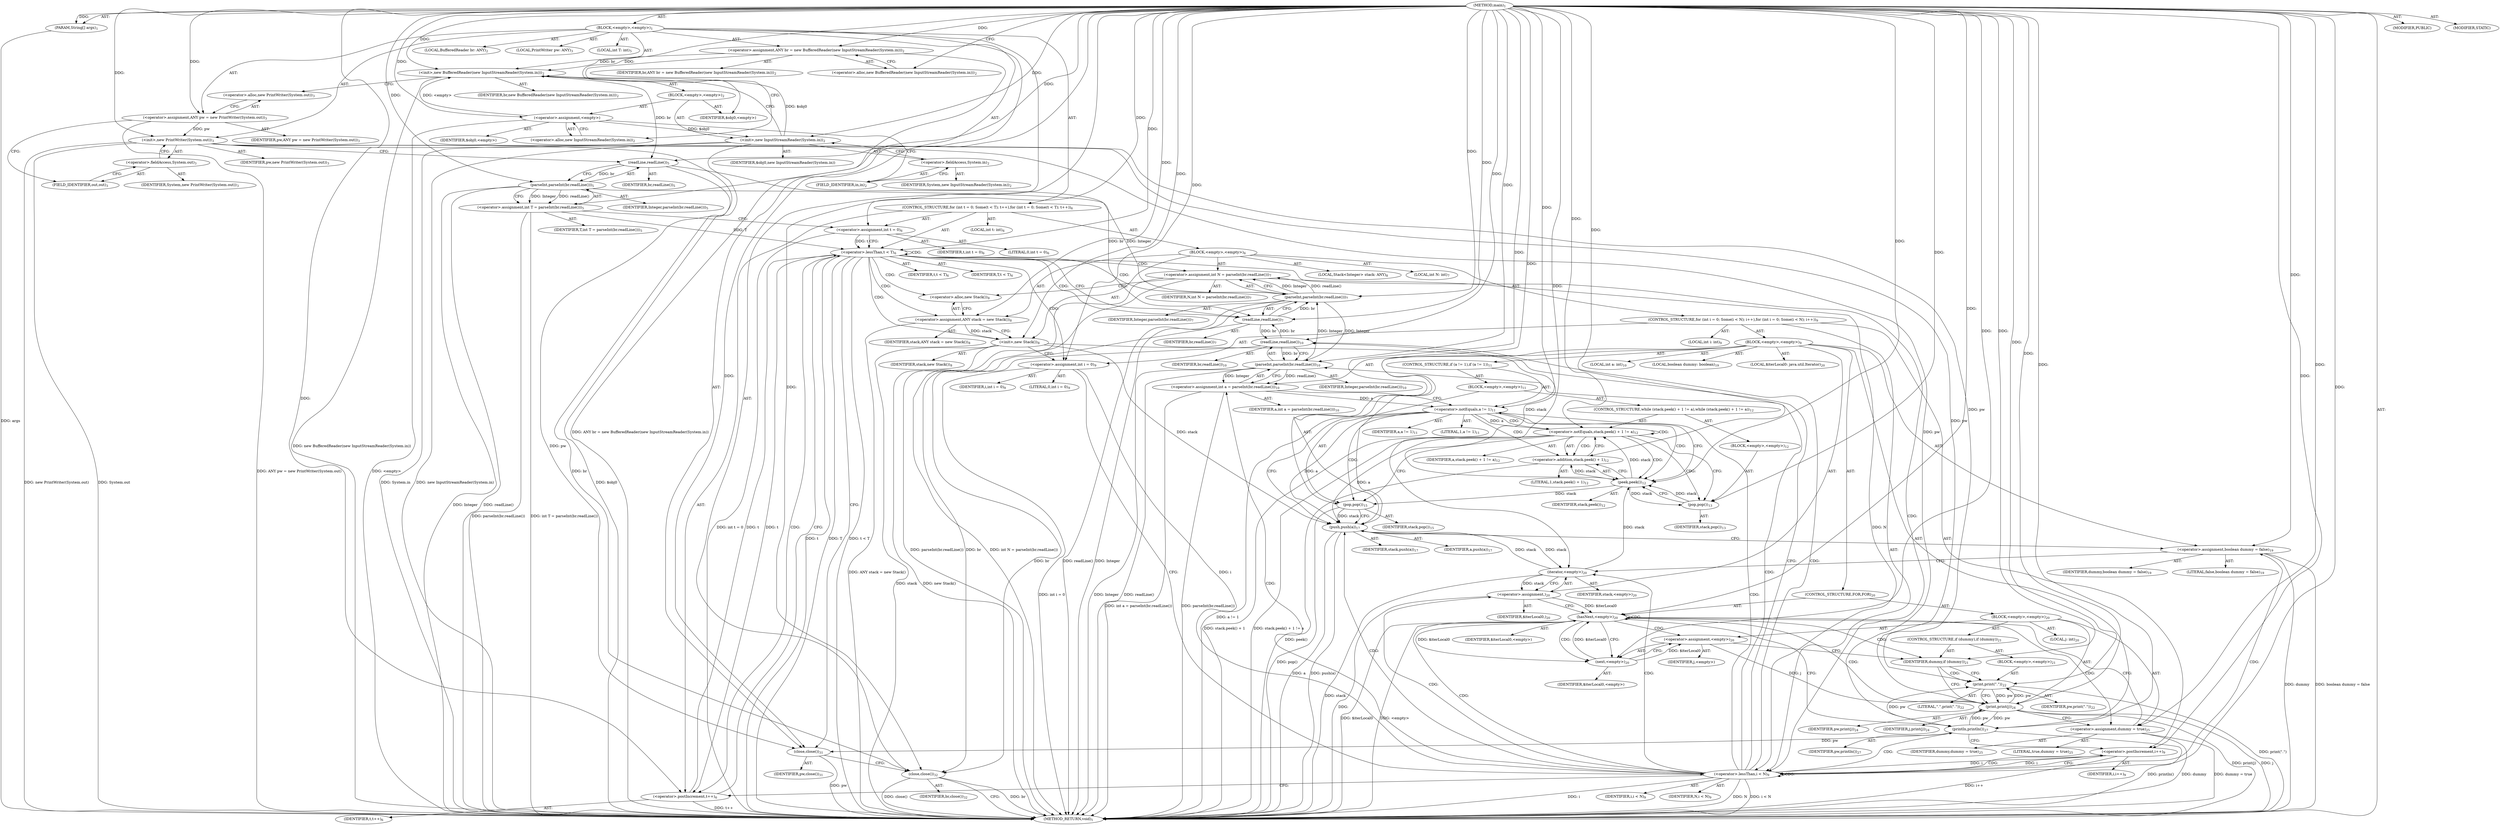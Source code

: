 digraph "main" {  
"23" [label = <(METHOD,main)<SUB>1</SUB>> ]
"24" [label = <(PARAM,String[] args)<SUB>1</SUB>> ]
"25" [label = <(BLOCK,&lt;empty&gt;,&lt;empty&gt;)<SUB>1</SUB>> ]
"4" [label = <(LOCAL,BufferedReader br: ANY)<SUB>2</SUB>> ]
"26" [label = <(&lt;operator&gt;.assignment,ANY br = new BufferedReader(new InputStreamReader(System.in)))<SUB>2</SUB>> ]
"27" [label = <(IDENTIFIER,br,ANY br = new BufferedReader(new InputStreamReader(System.in)))<SUB>2</SUB>> ]
"28" [label = <(&lt;operator&gt;.alloc,new BufferedReader(new InputStreamReader(System.in)))<SUB>2</SUB>> ]
"29" [label = <(&lt;init&gt;,new BufferedReader(new InputStreamReader(System.in)))<SUB>2</SUB>> ]
"3" [label = <(IDENTIFIER,br,new BufferedReader(new InputStreamReader(System.in)))<SUB>2</SUB>> ]
"30" [label = <(BLOCK,&lt;empty&gt;,&lt;empty&gt;)<SUB>2</SUB>> ]
"31" [label = <(&lt;operator&gt;.assignment,&lt;empty&gt;)> ]
"32" [label = <(IDENTIFIER,$obj0,&lt;empty&gt;)> ]
"33" [label = <(&lt;operator&gt;.alloc,new InputStreamReader(System.in))<SUB>2</SUB>> ]
"34" [label = <(&lt;init&gt;,new InputStreamReader(System.in))<SUB>2</SUB>> ]
"35" [label = <(IDENTIFIER,$obj0,new InputStreamReader(System.in))> ]
"36" [label = <(&lt;operator&gt;.fieldAccess,System.in)<SUB>2</SUB>> ]
"37" [label = <(IDENTIFIER,System,new InputStreamReader(System.in))<SUB>2</SUB>> ]
"38" [label = <(FIELD_IDENTIFIER,in,in)<SUB>2</SUB>> ]
"39" [label = <(IDENTIFIER,$obj0,&lt;empty&gt;)> ]
"6" [label = <(LOCAL,PrintWriter pw: ANY)<SUB>3</SUB>> ]
"40" [label = <(&lt;operator&gt;.assignment,ANY pw = new PrintWriter(System.out))<SUB>3</SUB>> ]
"41" [label = <(IDENTIFIER,pw,ANY pw = new PrintWriter(System.out))<SUB>3</SUB>> ]
"42" [label = <(&lt;operator&gt;.alloc,new PrintWriter(System.out))<SUB>3</SUB>> ]
"43" [label = <(&lt;init&gt;,new PrintWriter(System.out))<SUB>3</SUB>> ]
"5" [label = <(IDENTIFIER,pw,new PrintWriter(System.out))<SUB>3</SUB>> ]
"44" [label = <(&lt;operator&gt;.fieldAccess,System.out)<SUB>3</SUB>> ]
"45" [label = <(IDENTIFIER,System,new PrintWriter(System.out))<SUB>3</SUB>> ]
"46" [label = <(FIELD_IDENTIFIER,out,out)<SUB>3</SUB>> ]
"47" [label = <(LOCAL,int T: int)<SUB>5</SUB>> ]
"48" [label = <(&lt;operator&gt;.assignment,int T = parseInt(br.readLine()))<SUB>5</SUB>> ]
"49" [label = <(IDENTIFIER,T,int T = parseInt(br.readLine()))<SUB>5</SUB>> ]
"50" [label = <(parseInt,parseInt(br.readLine()))<SUB>5</SUB>> ]
"51" [label = <(IDENTIFIER,Integer,parseInt(br.readLine()))<SUB>5</SUB>> ]
"52" [label = <(readLine,readLine())<SUB>5</SUB>> ]
"53" [label = <(IDENTIFIER,br,readLine())<SUB>5</SUB>> ]
"54" [label = <(CONTROL_STRUCTURE,for (int t = 0; Some(t &lt; T); t++),for (int t = 0; Some(t &lt; T); t++))<SUB>6</SUB>> ]
"55" [label = <(LOCAL,int t: int)<SUB>6</SUB>> ]
"56" [label = <(&lt;operator&gt;.assignment,int t = 0)<SUB>6</SUB>> ]
"57" [label = <(IDENTIFIER,t,int t = 0)<SUB>6</SUB>> ]
"58" [label = <(LITERAL,0,int t = 0)<SUB>6</SUB>> ]
"59" [label = <(&lt;operator&gt;.lessThan,t &lt; T)<SUB>6</SUB>> ]
"60" [label = <(IDENTIFIER,t,t &lt; T)<SUB>6</SUB>> ]
"61" [label = <(IDENTIFIER,T,t &lt; T)<SUB>6</SUB>> ]
"62" [label = <(&lt;operator&gt;.postIncrement,t++)<SUB>6</SUB>> ]
"63" [label = <(IDENTIFIER,t,t++)<SUB>6</SUB>> ]
"64" [label = <(BLOCK,&lt;empty&gt;,&lt;empty&gt;)<SUB>6</SUB>> ]
"65" [label = <(LOCAL,int N: int)<SUB>7</SUB>> ]
"66" [label = <(&lt;operator&gt;.assignment,int N = parseInt(br.readLine()))<SUB>7</SUB>> ]
"67" [label = <(IDENTIFIER,N,int N = parseInt(br.readLine()))<SUB>7</SUB>> ]
"68" [label = <(parseInt,parseInt(br.readLine()))<SUB>7</SUB>> ]
"69" [label = <(IDENTIFIER,Integer,parseInt(br.readLine()))<SUB>7</SUB>> ]
"70" [label = <(readLine,readLine())<SUB>7</SUB>> ]
"71" [label = <(IDENTIFIER,br,readLine())<SUB>7</SUB>> ]
"8" [label = <(LOCAL,Stack&lt;Integer&gt; stack: ANY)<SUB>8</SUB>> ]
"72" [label = <(&lt;operator&gt;.assignment,ANY stack = new Stack())<SUB>8</SUB>> ]
"73" [label = <(IDENTIFIER,stack,ANY stack = new Stack())<SUB>8</SUB>> ]
"74" [label = <(&lt;operator&gt;.alloc,new Stack())<SUB>8</SUB>> ]
"75" [label = <(&lt;init&gt;,new Stack())<SUB>8</SUB>> ]
"7" [label = <(IDENTIFIER,stack,new Stack())<SUB>8</SUB>> ]
"76" [label = <(CONTROL_STRUCTURE,for (int i = 0; Some(i &lt; N); i++),for (int i = 0; Some(i &lt; N); i++))<SUB>9</SUB>> ]
"77" [label = <(LOCAL,int i: int)<SUB>9</SUB>> ]
"78" [label = <(&lt;operator&gt;.assignment,int i = 0)<SUB>9</SUB>> ]
"79" [label = <(IDENTIFIER,i,int i = 0)<SUB>9</SUB>> ]
"80" [label = <(LITERAL,0,int i = 0)<SUB>9</SUB>> ]
"81" [label = <(&lt;operator&gt;.lessThan,i &lt; N)<SUB>9</SUB>> ]
"82" [label = <(IDENTIFIER,i,i &lt; N)<SUB>9</SUB>> ]
"83" [label = <(IDENTIFIER,N,i &lt; N)<SUB>9</SUB>> ]
"84" [label = <(&lt;operator&gt;.postIncrement,i++)<SUB>9</SUB>> ]
"85" [label = <(IDENTIFIER,i,i++)<SUB>9</SUB>> ]
"86" [label = <(BLOCK,&lt;empty&gt;,&lt;empty&gt;)<SUB>9</SUB>> ]
"87" [label = <(LOCAL,int a: int)<SUB>10</SUB>> ]
"88" [label = <(&lt;operator&gt;.assignment,int a = parseInt(br.readLine()))<SUB>10</SUB>> ]
"89" [label = <(IDENTIFIER,a,int a = parseInt(br.readLine()))<SUB>10</SUB>> ]
"90" [label = <(parseInt,parseInt(br.readLine()))<SUB>10</SUB>> ]
"91" [label = <(IDENTIFIER,Integer,parseInt(br.readLine()))<SUB>10</SUB>> ]
"92" [label = <(readLine,readLine())<SUB>10</SUB>> ]
"93" [label = <(IDENTIFIER,br,readLine())<SUB>10</SUB>> ]
"94" [label = <(CONTROL_STRUCTURE,if (a != 1),if (a != 1))<SUB>11</SUB>> ]
"95" [label = <(&lt;operator&gt;.notEquals,a != 1)<SUB>11</SUB>> ]
"96" [label = <(IDENTIFIER,a,a != 1)<SUB>11</SUB>> ]
"97" [label = <(LITERAL,1,a != 1)<SUB>11</SUB>> ]
"98" [label = <(BLOCK,&lt;empty&gt;,&lt;empty&gt;)<SUB>11</SUB>> ]
"99" [label = <(CONTROL_STRUCTURE,while (stack.peek() + 1 != a),while (stack.peek() + 1 != a))<SUB>12</SUB>> ]
"100" [label = <(&lt;operator&gt;.notEquals,stack.peek() + 1 != a)<SUB>12</SUB>> ]
"101" [label = <(&lt;operator&gt;.addition,stack.peek() + 1)<SUB>12</SUB>> ]
"102" [label = <(peek,peek())<SUB>12</SUB>> ]
"103" [label = <(IDENTIFIER,stack,peek())<SUB>12</SUB>> ]
"104" [label = <(LITERAL,1,stack.peek() + 1)<SUB>12</SUB>> ]
"105" [label = <(IDENTIFIER,a,stack.peek() + 1 != a)<SUB>12</SUB>> ]
"106" [label = <(BLOCK,&lt;empty&gt;,&lt;empty&gt;)<SUB>12</SUB>> ]
"107" [label = <(pop,pop())<SUB>13</SUB>> ]
"108" [label = <(IDENTIFIER,stack,pop())<SUB>13</SUB>> ]
"109" [label = <(pop,pop())<SUB>15</SUB>> ]
"110" [label = <(IDENTIFIER,stack,pop())<SUB>15</SUB>> ]
"111" [label = <(push,push(a))<SUB>17</SUB>> ]
"112" [label = <(IDENTIFIER,stack,push(a))<SUB>17</SUB>> ]
"113" [label = <(IDENTIFIER,a,push(a))<SUB>17</SUB>> ]
"114" [label = <(LOCAL,boolean dummy: boolean)<SUB>19</SUB>> ]
"115" [label = <(&lt;operator&gt;.assignment,boolean dummy = false)<SUB>19</SUB>> ]
"116" [label = <(IDENTIFIER,dummy,boolean dummy = false)<SUB>19</SUB>> ]
"117" [label = <(LITERAL,false,boolean dummy = false)<SUB>19</SUB>> ]
"118" [label = <(LOCAL,$iterLocal0: java.util.Iterator)<SUB>20</SUB>> ]
"119" [label = <(&lt;operator&gt;.assignment,)<SUB>20</SUB>> ]
"120" [label = <(IDENTIFIER,$iterLocal0,)<SUB>20</SUB>> ]
"121" [label = <(iterator,&lt;empty&gt;)<SUB>20</SUB>> ]
"122" [label = <(IDENTIFIER,stack,&lt;empty&gt;)<SUB>20</SUB>> ]
"123" [label = <(CONTROL_STRUCTURE,FOR,FOR)<SUB>20</SUB>> ]
"124" [label = <(hasNext,&lt;empty&gt;)<SUB>20</SUB>> ]
"125" [label = <(IDENTIFIER,$iterLocal0,&lt;empty&gt;)> ]
"126" [label = <(BLOCK,&lt;empty&gt;,&lt;empty&gt;)<SUB>20</SUB>> ]
"127" [label = <(LOCAL,j: int)<SUB>20</SUB>> ]
"128" [label = <(&lt;operator&gt;.assignment,&lt;empty&gt;)<SUB>20</SUB>> ]
"129" [label = <(IDENTIFIER,j,&lt;empty&gt;)> ]
"130" [label = <(next,&lt;empty&gt;)<SUB>20</SUB>> ]
"131" [label = <(IDENTIFIER,$iterLocal0,&lt;empty&gt;)> ]
"132" [label = <(CONTROL_STRUCTURE,if (dummy),if (dummy))<SUB>21</SUB>> ]
"133" [label = <(IDENTIFIER,dummy,if (dummy))<SUB>21</SUB>> ]
"134" [label = <(BLOCK,&lt;empty&gt;,&lt;empty&gt;)<SUB>21</SUB>> ]
"135" [label = <(print,print(&quot;.&quot;))<SUB>22</SUB>> ]
"136" [label = <(IDENTIFIER,pw,print(&quot;.&quot;))<SUB>22</SUB>> ]
"137" [label = <(LITERAL,&quot;.&quot;,print(&quot;.&quot;))<SUB>22</SUB>> ]
"138" [label = <(print,print(j))<SUB>24</SUB>> ]
"139" [label = <(IDENTIFIER,pw,print(j))<SUB>24</SUB>> ]
"140" [label = <(IDENTIFIER,j,print(j))<SUB>24</SUB>> ]
"141" [label = <(&lt;operator&gt;.assignment,dummy = true)<SUB>25</SUB>> ]
"142" [label = <(IDENTIFIER,dummy,dummy = true)<SUB>25</SUB>> ]
"143" [label = <(LITERAL,true,dummy = true)<SUB>25</SUB>> ]
"144" [label = <(println,println())<SUB>27</SUB>> ]
"145" [label = <(IDENTIFIER,pw,println())<SUB>27</SUB>> ]
"146" [label = <(close,close())<SUB>31</SUB>> ]
"147" [label = <(IDENTIFIER,pw,close())<SUB>31</SUB>> ]
"148" [label = <(close,close())<SUB>32</SUB>> ]
"149" [label = <(IDENTIFIER,br,close())<SUB>32</SUB>> ]
"150" [label = <(MODIFIER,PUBLIC)> ]
"151" [label = <(MODIFIER,STATIC)> ]
"152" [label = <(METHOD_RETURN,void)<SUB>1</SUB>> ]
  "23" -> "24"  [ label = "AST: "] 
  "23" -> "25"  [ label = "AST: "] 
  "23" -> "150"  [ label = "AST: "] 
  "23" -> "151"  [ label = "AST: "] 
  "23" -> "152"  [ label = "AST: "] 
  "25" -> "4"  [ label = "AST: "] 
  "25" -> "26"  [ label = "AST: "] 
  "25" -> "29"  [ label = "AST: "] 
  "25" -> "6"  [ label = "AST: "] 
  "25" -> "40"  [ label = "AST: "] 
  "25" -> "43"  [ label = "AST: "] 
  "25" -> "47"  [ label = "AST: "] 
  "25" -> "48"  [ label = "AST: "] 
  "25" -> "54"  [ label = "AST: "] 
  "25" -> "146"  [ label = "AST: "] 
  "25" -> "148"  [ label = "AST: "] 
  "26" -> "27"  [ label = "AST: "] 
  "26" -> "28"  [ label = "AST: "] 
  "29" -> "3"  [ label = "AST: "] 
  "29" -> "30"  [ label = "AST: "] 
  "30" -> "31"  [ label = "AST: "] 
  "30" -> "34"  [ label = "AST: "] 
  "30" -> "39"  [ label = "AST: "] 
  "31" -> "32"  [ label = "AST: "] 
  "31" -> "33"  [ label = "AST: "] 
  "34" -> "35"  [ label = "AST: "] 
  "34" -> "36"  [ label = "AST: "] 
  "36" -> "37"  [ label = "AST: "] 
  "36" -> "38"  [ label = "AST: "] 
  "40" -> "41"  [ label = "AST: "] 
  "40" -> "42"  [ label = "AST: "] 
  "43" -> "5"  [ label = "AST: "] 
  "43" -> "44"  [ label = "AST: "] 
  "44" -> "45"  [ label = "AST: "] 
  "44" -> "46"  [ label = "AST: "] 
  "48" -> "49"  [ label = "AST: "] 
  "48" -> "50"  [ label = "AST: "] 
  "50" -> "51"  [ label = "AST: "] 
  "50" -> "52"  [ label = "AST: "] 
  "52" -> "53"  [ label = "AST: "] 
  "54" -> "55"  [ label = "AST: "] 
  "54" -> "56"  [ label = "AST: "] 
  "54" -> "59"  [ label = "AST: "] 
  "54" -> "62"  [ label = "AST: "] 
  "54" -> "64"  [ label = "AST: "] 
  "56" -> "57"  [ label = "AST: "] 
  "56" -> "58"  [ label = "AST: "] 
  "59" -> "60"  [ label = "AST: "] 
  "59" -> "61"  [ label = "AST: "] 
  "62" -> "63"  [ label = "AST: "] 
  "64" -> "65"  [ label = "AST: "] 
  "64" -> "66"  [ label = "AST: "] 
  "64" -> "8"  [ label = "AST: "] 
  "64" -> "72"  [ label = "AST: "] 
  "64" -> "75"  [ label = "AST: "] 
  "64" -> "76"  [ label = "AST: "] 
  "66" -> "67"  [ label = "AST: "] 
  "66" -> "68"  [ label = "AST: "] 
  "68" -> "69"  [ label = "AST: "] 
  "68" -> "70"  [ label = "AST: "] 
  "70" -> "71"  [ label = "AST: "] 
  "72" -> "73"  [ label = "AST: "] 
  "72" -> "74"  [ label = "AST: "] 
  "75" -> "7"  [ label = "AST: "] 
  "76" -> "77"  [ label = "AST: "] 
  "76" -> "78"  [ label = "AST: "] 
  "76" -> "81"  [ label = "AST: "] 
  "76" -> "84"  [ label = "AST: "] 
  "76" -> "86"  [ label = "AST: "] 
  "78" -> "79"  [ label = "AST: "] 
  "78" -> "80"  [ label = "AST: "] 
  "81" -> "82"  [ label = "AST: "] 
  "81" -> "83"  [ label = "AST: "] 
  "84" -> "85"  [ label = "AST: "] 
  "86" -> "87"  [ label = "AST: "] 
  "86" -> "88"  [ label = "AST: "] 
  "86" -> "94"  [ label = "AST: "] 
  "86" -> "111"  [ label = "AST: "] 
  "86" -> "114"  [ label = "AST: "] 
  "86" -> "115"  [ label = "AST: "] 
  "86" -> "118"  [ label = "AST: "] 
  "86" -> "119"  [ label = "AST: "] 
  "86" -> "123"  [ label = "AST: "] 
  "86" -> "144"  [ label = "AST: "] 
  "88" -> "89"  [ label = "AST: "] 
  "88" -> "90"  [ label = "AST: "] 
  "90" -> "91"  [ label = "AST: "] 
  "90" -> "92"  [ label = "AST: "] 
  "92" -> "93"  [ label = "AST: "] 
  "94" -> "95"  [ label = "AST: "] 
  "94" -> "98"  [ label = "AST: "] 
  "95" -> "96"  [ label = "AST: "] 
  "95" -> "97"  [ label = "AST: "] 
  "98" -> "99"  [ label = "AST: "] 
  "98" -> "109"  [ label = "AST: "] 
  "99" -> "100"  [ label = "AST: "] 
  "99" -> "106"  [ label = "AST: "] 
  "100" -> "101"  [ label = "AST: "] 
  "100" -> "105"  [ label = "AST: "] 
  "101" -> "102"  [ label = "AST: "] 
  "101" -> "104"  [ label = "AST: "] 
  "102" -> "103"  [ label = "AST: "] 
  "106" -> "107"  [ label = "AST: "] 
  "107" -> "108"  [ label = "AST: "] 
  "109" -> "110"  [ label = "AST: "] 
  "111" -> "112"  [ label = "AST: "] 
  "111" -> "113"  [ label = "AST: "] 
  "115" -> "116"  [ label = "AST: "] 
  "115" -> "117"  [ label = "AST: "] 
  "119" -> "120"  [ label = "AST: "] 
  "119" -> "121"  [ label = "AST: "] 
  "121" -> "122"  [ label = "AST: "] 
  "123" -> "124"  [ label = "AST: "] 
  "123" -> "126"  [ label = "AST: "] 
  "124" -> "125"  [ label = "AST: "] 
  "126" -> "127"  [ label = "AST: "] 
  "126" -> "128"  [ label = "AST: "] 
  "126" -> "132"  [ label = "AST: "] 
  "126" -> "138"  [ label = "AST: "] 
  "126" -> "141"  [ label = "AST: "] 
  "128" -> "129"  [ label = "AST: "] 
  "128" -> "130"  [ label = "AST: "] 
  "130" -> "131"  [ label = "AST: "] 
  "132" -> "133"  [ label = "AST: "] 
  "132" -> "134"  [ label = "AST: "] 
  "134" -> "135"  [ label = "AST: "] 
  "135" -> "136"  [ label = "AST: "] 
  "135" -> "137"  [ label = "AST: "] 
  "138" -> "139"  [ label = "AST: "] 
  "138" -> "140"  [ label = "AST: "] 
  "141" -> "142"  [ label = "AST: "] 
  "141" -> "143"  [ label = "AST: "] 
  "144" -> "145"  [ label = "AST: "] 
  "146" -> "147"  [ label = "AST: "] 
  "148" -> "149"  [ label = "AST: "] 
  "26" -> "33"  [ label = "CFG: "] 
  "29" -> "42"  [ label = "CFG: "] 
  "40" -> "46"  [ label = "CFG: "] 
  "43" -> "52"  [ label = "CFG: "] 
  "48" -> "56"  [ label = "CFG: "] 
  "146" -> "148"  [ label = "CFG: "] 
  "148" -> "152"  [ label = "CFG: "] 
  "28" -> "26"  [ label = "CFG: "] 
  "42" -> "40"  [ label = "CFG: "] 
  "44" -> "43"  [ label = "CFG: "] 
  "50" -> "48"  [ label = "CFG: "] 
  "56" -> "59"  [ label = "CFG: "] 
  "59" -> "70"  [ label = "CFG: "] 
  "59" -> "146"  [ label = "CFG: "] 
  "62" -> "59"  [ label = "CFG: "] 
  "31" -> "38"  [ label = "CFG: "] 
  "34" -> "29"  [ label = "CFG: "] 
  "46" -> "44"  [ label = "CFG: "] 
  "52" -> "50"  [ label = "CFG: "] 
  "66" -> "74"  [ label = "CFG: "] 
  "72" -> "75"  [ label = "CFG: "] 
  "75" -> "78"  [ label = "CFG: "] 
  "33" -> "31"  [ label = "CFG: "] 
  "36" -> "34"  [ label = "CFG: "] 
  "68" -> "66"  [ label = "CFG: "] 
  "74" -> "72"  [ label = "CFG: "] 
  "78" -> "81"  [ label = "CFG: "] 
  "81" -> "92"  [ label = "CFG: "] 
  "81" -> "62"  [ label = "CFG: "] 
  "84" -> "81"  [ label = "CFG: "] 
  "38" -> "36"  [ label = "CFG: "] 
  "70" -> "68"  [ label = "CFG: "] 
  "88" -> "95"  [ label = "CFG: "] 
  "111" -> "115"  [ label = "CFG: "] 
  "115" -> "121"  [ label = "CFG: "] 
  "119" -> "124"  [ label = "CFG: "] 
  "144" -> "84"  [ label = "CFG: "] 
  "90" -> "88"  [ label = "CFG: "] 
  "95" -> "102"  [ label = "CFG: "] 
  "95" -> "111"  [ label = "CFG: "] 
  "121" -> "119"  [ label = "CFG: "] 
  "124" -> "130"  [ label = "CFG: "] 
  "124" -> "144"  [ label = "CFG: "] 
  "92" -> "90"  [ label = "CFG: "] 
  "109" -> "111"  [ label = "CFG: "] 
  "128" -> "133"  [ label = "CFG: "] 
  "138" -> "141"  [ label = "CFG: "] 
  "141" -> "124"  [ label = "CFG: "] 
  "100" -> "107"  [ label = "CFG: "] 
  "100" -> "109"  [ label = "CFG: "] 
  "130" -> "128"  [ label = "CFG: "] 
  "133" -> "135"  [ label = "CFG: "] 
  "133" -> "138"  [ label = "CFG: "] 
  "101" -> "100"  [ label = "CFG: "] 
  "107" -> "102"  [ label = "CFG: "] 
  "135" -> "138"  [ label = "CFG: "] 
  "102" -> "101"  [ label = "CFG: "] 
  "23" -> "28"  [ label = "CFG: "] 
  "24" -> "152"  [ label = "DDG: args"] 
  "26" -> "152"  [ label = "DDG: ANY br = new BufferedReader(new InputStreamReader(System.in))"] 
  "31" -> "152"  [ label = "DDG: &lt;empty&gt;"] 
  "34" -> "152"  [ label = "DDG: $obj0"] 
  "34" -> "152"  [ label = "DDG: System.in"] 
  "34" -> "152"  [ label = "DDG: new InputStreamReader(System.in)"] 
  "29" -> "152"  [ label = "DDG: new BufferedReader(new InputStreamReader(System.in))"] 
  "40" -> "152"  [ label = "DDG: ANY pw = new PrintWriter(System.out)"] 
  "43" -> "152"  [ label = "DDG: System.out"] 
  "43" -> "152"  [ label = "DDG: new PrintWriter(System.out)"] 
  "50" -> "152"  [ label = "DDG: Integer"] 
  "50" -> "152"  [ label = "DDG: readLine()"] 
  "48" -> "152"  [ label = "DDG: parseInt(br.readLine())"] 
  "48" -> "152"  [ label = "DDG: int T = parseInt(br.readLine())"] 
  "56" -> "152"  [ label = "DDG: int t = 0"] 
  "59" -> "152"  [ label = "DDG: t"] 
  "59" -> "152"  [ label = "DDG: T"] 
  "59" -> "152"  [ label = "DDG: t &lt; T"] 
  "146" -> "152"  [ label = "DDG: pw"] 
  "148" -> "152"  [ label = "DDG: br"] 
  "148" -> "152"  [ label = "DDG: close()"] 
  "68" -> "152"  [ label = "DDG: Integer"] 
  "68" -> "152"  [ label = "DDG: readLine()"] 
  "66" -> "152"  [ label = "DDG: parseInt(br.readLine())"] 
  "66" -> "152"  [ label = "DDG: int N = parseInt(br.readLine())"] 
  "72" -> "152"  [ label = "DDG: ANY stack = new Stack()"] 
  "75" -> "152"  [ label = "DDG: stack"] 
  "75" -> "152"  [ label = "DDG: new Stack()"] 
  "78" -> "152"  [ label = "DDG: int i = 0"] 
  "81" -> "152"  [ label = "DDG: i"] 
  "81" -> "152"  [ label = "DDG: N"] 
  "81" -> "152"  [ label = "DDG: i &lt; N"] 
  "62" -> "152"  [ label = "DDG: t++"] 
  "90" -> "152"  [ label = "DDG: Integer"] 
  "90" -> "152"  [ label = "DDG: readLine()"] 
  "88" -> "152"  [ label = "DDG: parseInt(br.readLine())"] 
  "88" -> "152"  [ label = "DDG: int a = parseInt(br.readLine())"] 
  "95" -> "152"  [ label = "DDG: a != 1"] 
  "101" -> "152"  [ label = "DDG: peek()"] 
  "100" -> "152"  [ label = "DDG: stack.peek() + 1"] 
  "100" -> "152"  [ label = "DDG: stack.peek() + 1 != a"] 
  "109" -> "152"  [ label = "DDG: pop()"] 
  "111" -> "152"  [ label = "DDG: a"] 
  "111" -> "152"  [ label = "DDG: push(a)"] 
  "115" -> "152"  [ label = "DDG: dummy"] 
  "115" -> "152"  [ label = "DDG: boolean dummy = false"] 
  "121" -> "152"  [ label = "DDG: stack"] 
  "119" -> "152"  [ label = "DDG: "] 
  "124" -> "152"  [ label = "DDG: $iterLocal0"] 
  "124" -> "152"  [ label = "DDG: &lt;empty&gt;"] 
  "144" -> "152"  [ label = "DDG: println()"] 
  "84" -> "152"  [ label = "DDG: i++"] 
  "135" -> "152"  [ label = "DDG: print(&quot;.&quot;)"] 
  "138" -> "152"  [ label = "DDG: j"] 
  "138" -> "152"  [ label = "DDG: print(j)"] 
  "141" -> "152"  [ label = "DDG: dummy"] 
  "141" -> "152"  [ label = "DDG: dummy = true"] 
  "23" -> "24"  [ label = "DDG: "] 
  "23" -> "26"  [ label = "DDG: "] 
  "23" -> "40"  [ label = "DDG: "] 
  "50" -> "48"  [ label = "DDG: Integer"] 
  "50" -> "48"  [ label = "DDG: readLine()"] 
  "26" -> "29"  [ label = "DDG: br"] 
  "23" -> "29"  [ label = "DDG: "] 
  "31" -> "29"  [ label = "DDG: &lt;empty&gt;"] 
  "34" -> "29"  [ label = "DDG: $obj0"] 
  "40" -> "43"  [ label = "DDG: pw"] 
  "23" -> "43"  [ label = "DDG: "] 
  "23" -> "56"  [ label = "DDG: "] 
  "43" -> "146"  [ label = "DDG: pw"] 
  "144" -> "146"  [ label = "DDG: pw"] 
  "23" -> "146"  [ label = "DDG: "] 
  "52" -> "148"  [ label = "DDG: br"] 
  "70" -> "148"  [ label = "DDG: br"] 
  "92" -> "148"  [ label = "DDG: br"] 
  "23" -> "148"  [ label = "DDG: "] 
  "23" -> "31"  [ label = "DDG: "] 
  "23" -> "39"  [ label = "DDG: "] 
  "23" -> "50"  [ label = "DDG: "] 
  "52" -> "50"  [ label = "DDG: br"] 
  "56" -> "59"  [ label = "DDG: t"] 
  "62" -> "59"  [ label = "DDG: t"] 
  "23" -> "59"  [ label = "DDG: "] 
  "48" -> "59"  [ label = "DDG: T"] 
  "59" -> "62"  [ label = "DDG: t"] 
  "23" -> "62"  [ label = "DDG: "] 
  "68" -> "66"  [ label = "DDG: Integer"] 
  "68" -> "66"  [ label = "DDG: readLine()"] 
  "23" -> "72"  [ label = "DDG: "] 
  "31" -> "34"  [ label = "DDG: $obj0"] 
  "23" -> "34"  [ label = "DDG: "] 
  "29" -> "52"  [ label = "DDG: br"] 
  "23" -> "52"  [ label = "DDG: "] 
  "72" -> "75"  [ label = "DDG: stack"] 
  "23" -> "75"  [ label = "DDG: "] 
  "23" -> "78"  [ label = "DDG: "] 
  "50" -> "68"  [ label = "DDG: Integer"] 
  "90" -> "68"  [ label = "DDG: Integer"] 
  "23" -> "68"  [ label = "DDG: "] 
  "70" -> "68"  [ label = "DDG: br"] 
  "78" -> "81"  [ label = "DDG: i"] 
  "84" -> "81"  [ label = "DDG: i"] 
  "23" -> "81"  [ label = "DDG: "] 
  "66" -> "81"  [ label = "DDG: N"] 
  "81" -> "84"  [ label = "DDG: i"] 
  "23" -> "84"  [ label = "DDG: "] 
  "90" -> "88"  [ label = "DDG: Integer"] 
  "90" -> "88"  [ label = "DDG: readLine()"] 
  "23" -> "115"  [ label = "DDG: "] 
  "121" -> "119"  [ label = "DDG: stack"] 
  "52" -> "70"  [ label = "DDG: br"] 
  "92" -> "70"  [ label = "DDG: br"] 
  "23" -> "70"  [ label = "DDG: "] 
  "75" -> "111"  [ label = "DDG: stack"] 
  "109" -> "111"  [ label = "DDG: stack"] 
  "121" -> "111"  [ label = "DDG: stack"] 
  "23" -> "111"  [ label = "DDG: "] 
  "95" -> "111"  [ label = "DDG: a"] 
  "100" -> "111"  [ label = "DDG: a"] 
  "43" -> "144"  [ label = "DDG: pw"] 
  "138" -> "144"  [ label = "DDG: pw"] 
  "23" -> "144"  [ label = "DDG: "] 
  "68" -> "90"  [ label = "DDG: Integer"] 
  "23" -> "90"  [ label = "DDG: "] 
  "92" -> "90"  [ label = "DDG: br"] 
  "88" -> "95"  [ label = "DDG: a"] 
  "23" -> "95"  [ label = "DDG: "] 
  "111" -> "121"  [ label = "DDG: stack"] 
  "23" -> "121"  [ label = "DDG: "] 
  "119" -> "124"  [ label = "DDG: $iterLocal0"] 
  "130" -> "124"  [ label = "DDG: $iterLocal0"] 
  "23" -> "124"  [ label = "DDG: "] 
  "130" -> "128"  [ label = "DDG: $iterLocal0"] 
  "23" -> "141"  [ label = "DDG: "] 
  "70" -> "92"  [ label = "DDG: br"] 
  "23" -> "92"  [ label = "DDG: "] 
  "102" -> "109"  [ label = "DDG: stack"] 
  "23" -> "109"  [ label = "DDG: "] 
  "23" -> "133"  [ label = "DDG: "] 
  "43" -> "138"  [ label = "DDG: pw"] 
  "144" -> "138"  [ label = "DDG: pw"] 
  "135" -> "138"  [ label = "DDG: pw"] 
  "23" -> "138"  [ label = "DDG: "] 
  "128" -> "138"  [ label = "DDG: j"] 
  "102" -> "100"  [ label = "DDG: stack"] 
  "23" -> "100"  [ label = "DDG: "] 
  "95" -> "100"  [ label = "DDG: a"] 
  "124" -> "130"  [ label = "DDG: $iterLocal0"] 
  "23" -> "130"  [ label = "DDG: "] 
  "102" -> "101"  [ label = "DDG: stack"] 
  "23" -> "101"  [ label = "DDG: "] 
  "102" -> "107"  [ label = "DDG: stack"] 
  "23" -> "107"  [ label = "DDG: "] 
  "43" -> "135"  [ label = "DDG: pw"] 
  "144" -> "135"  [ label = "DDG: pw"] 
  "138" -> "135"  [ label = "DDG: pw"] 
  "23" -> "135"  [ label = "DDG: "] 
  "75" -> "102"  [ label = "DDG: stack"] 
  "121" -> "102"  [ label = "DDG: stack"] 
  "107" -> "102"  [ label = "DDG: stack"] 
  "23" -> "102"  [ label = "DDG: "] 
  "59" -> "68"  [ label = "CDG: "] 
  "59" -> "66"  [ label = "CDG: "] 
  "59" -> "75"  [ label = "CDG: "] 
  "59" -> "81"  [ label = "CDG: "] 
  "59" -> "72"  [ label = "CDG: "] 
  "59" -> "74"  [ label = "CDG: "] 
  "59" -> "59"  [ label = "CDG: "] 
  "59" -> "70"  [ label = "CDG: "] 
  "59" -> "78"  [ label = "CDG: "] 
  "59" -> "62"  [ label = "CDG: "] 
  "81" -> "115"  [ label = "CDG: "] 
  "81" -> "81"  [ label = "CDG: "] 
  "81" -> "84"  [ label = "CDG: "] 
  "81" -> "119"  [ label = "CDG: "] 
  "81" -> "121"  [ label = "CDG: "] 
  "81" -> "95"  [ label = "CDG: "] 
  "81" -> "92"  [ label = "CDG: "] 
  "81" -> "144"  [ label = "CDG: "] 
  "81" -> "90"  [ label = "CDG: "] 
  "81" -> "88"  [ label = "CDG: "] 
  "81" -> "124"  [ label = "CDG: "] 
  "81" -> "111"  [ label = "CDG: "] 
  "95" -> "102"  [ label = "CDG: "] 
  "95" -> "101"  [ label = "CDG: "] 
  "95" -> "100"  [ label = "CDG: "] 
  "95" -> "109"  [ label = "CDG: "] 
  "124" -> "141"  [ label = "CDG: "] 
  "124" -> "128"  [ label = "CDG: "] 
  "124" -> "138"  [ label = "CDG: "] 
  "124" -> "130"  [ label = "CDG: "] 
  "124" -> "124"  [ label = "CDG: "] 
  "124" -> "133"  [ label = "CDG: "] 
  "100" -> "107"  [ label = "CDG: "] 
  "100" -> "102"  [ label = "CDG: "] 
  "100" -> "101"  [ label = "CDG: "] 
  "100" -> "100"  [ label = "CDG: "] 
  "133" -> "135"  [ label = "CDG: "] 
}
